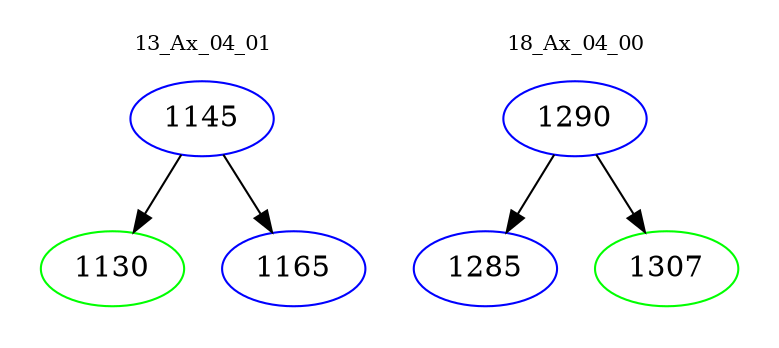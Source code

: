digraph{
subgraph cluster_0 {
color = white
label = "13_Ax_04_01";
fontsize=10;
T0_1145 [label="1145", color="blue"]
T0_1145 -> T0_1130 [color="black"]
T0_1130 [label="1130", color="green"]
T0_1145 -> T0_1165 [color="black"]
T0_1165 [label="1165", color="blue"]
}
subgraph cluster_1 {
color = white
label = "18_Ax_04_00";
fontsize=10;
T1_1290 [label="1290", color="blue"]
T1_1290 -> T1_1285 [color="black"]
T1_1285 [label="1285", color="blue"]
T1_1290 -> T1_1307 [color="black"]
T1_1307 [label="1307", color="green"]
}
}
